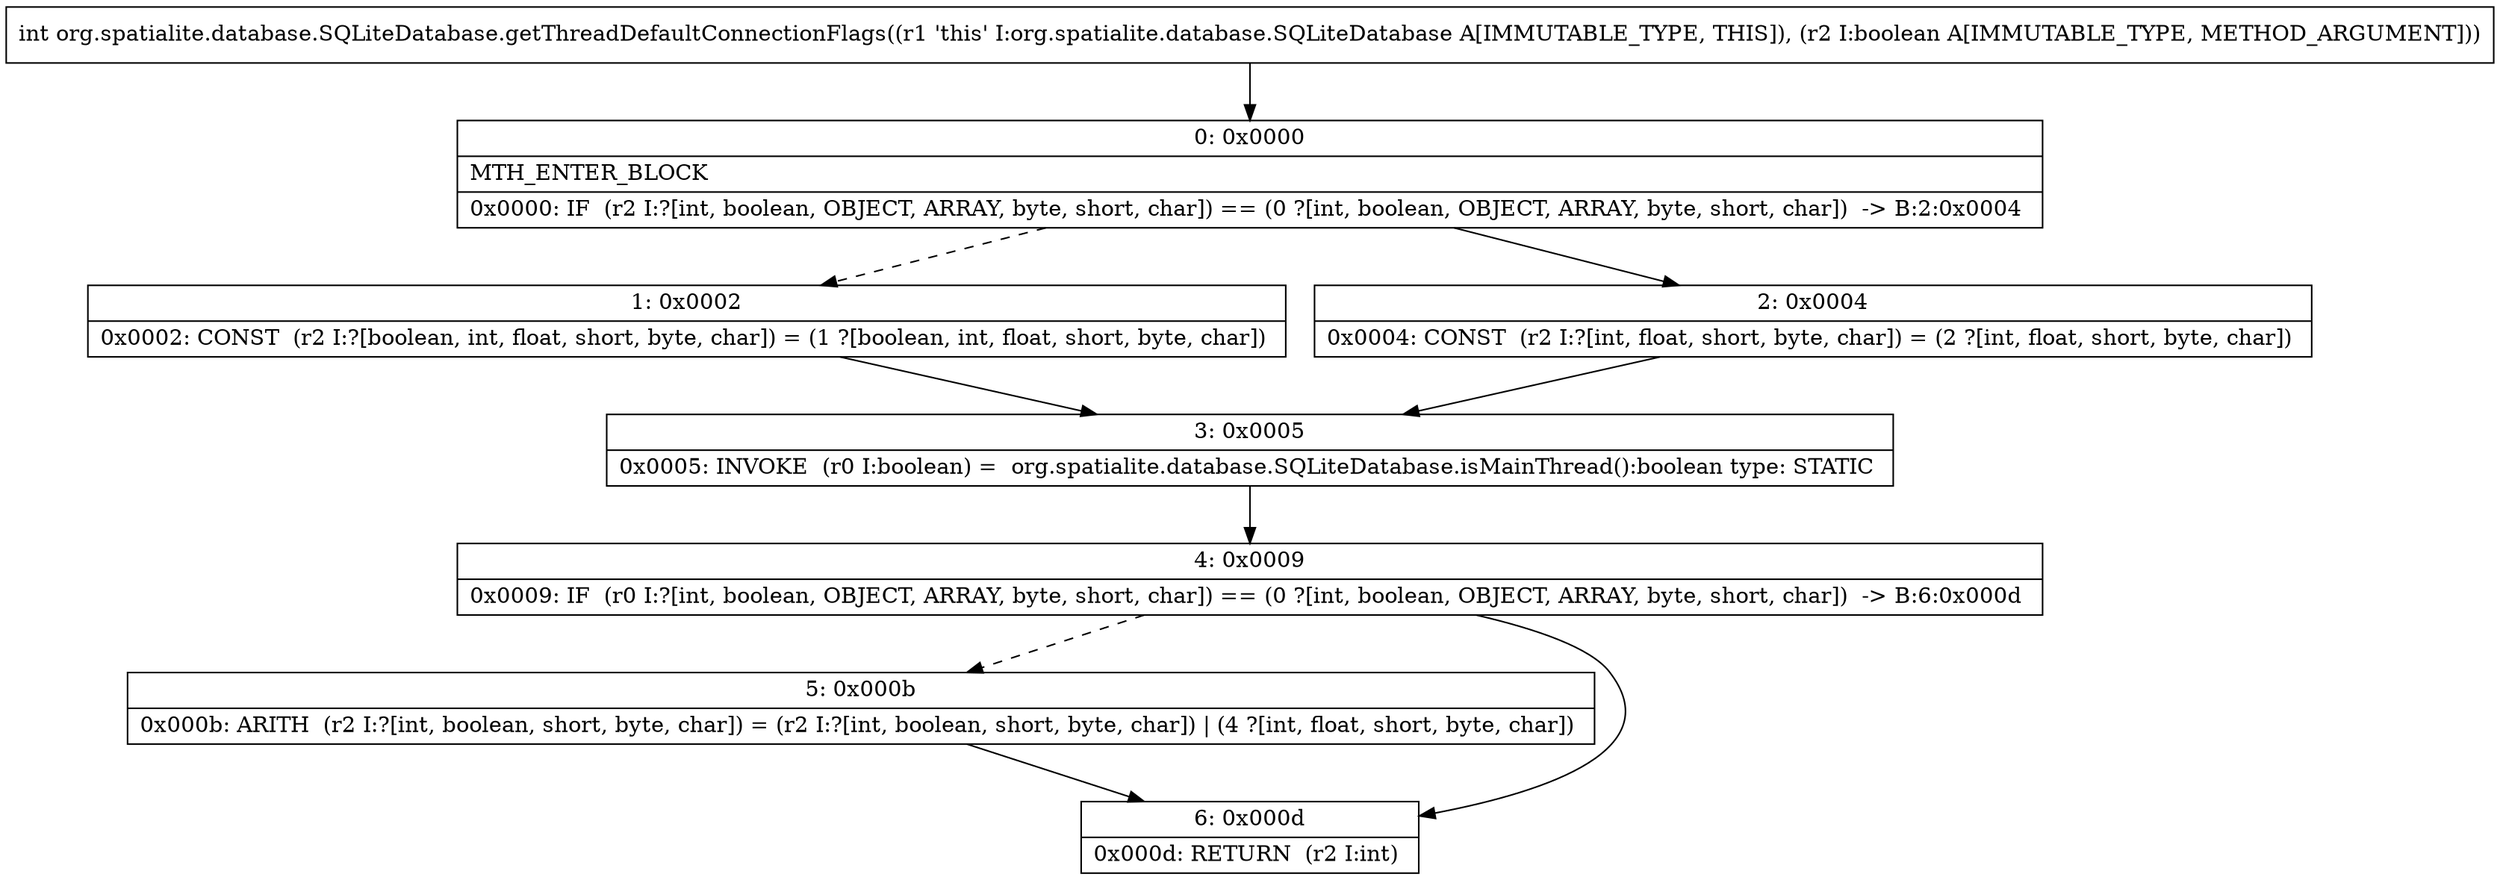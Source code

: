 digraph "CFG fororg.spatialite.database.SQLiteDatabase.getThreadDefaultConnectionFlags(Z)I" {
Node_0 [shape=record,label="{0\:\ 0x0000|MTH_ENTER_BLOCK\l|0x0000: IF  (r2 I:?[int, boolean, OBJECT, ARRAY, byte, short, char]) == (0 ?[int, boolean, OBJECT, ARRAY, byte, short, char])  \-\> B:2:0x0004 \l}"];
Node_1 [shape=record,label="{1\:\ 0x0002|0x0002: CONST  (r2 I:?[boolean, int, float, short, byte, char]) = (1 ?[boolean, int, float, short, byte, char]) \l}"];
Node_2 [shape=record,label="{2\:\ 0x0004|0x0004: CONST  (r2 I:?[int, float, short, byte, char]) = (2 ?[int, float, short, byte, char]) \l}"];
Node_3 [shape=record,label="{3\:\ 0x0005|0x0005: INVOKE  (r0 I:boolean) =  org.spatialite.database.SQLiteDatabase.isMainThread():boolean type: STATIC \l}"];
Node_4 [shape=record,label="{4\:\ 0x0009|0x0009: IF  (r0 I:?[int, boolean, OBJECT, ARRAY, byte, short, char]) == (0 ?[int, boolean, OBJECT, ARRAY, byte, short, char])  \-\> B:6:0x000d \l}"];
Node_5 [shape=record,label="{5\:\ 0x000b|0x000b: ARITH  (r2 I:?[int, boolean, short, byte, char]) = (r2 I:?[int, boolean, short, byte, char]) \| (4 ?[int, float, short, byte, char]) \l}"];
Node_6 [shape=record,label="{6\:\ 0x000d|0x000d: RETURN  (r2 I:int) \l}"];
MethodNode[shape=record,label="{int org.spatialite.database.SQLiteDatabase.getThreadDefaultConnectionFlags((r1 'this' I:org.spatialite.database.SQLiteDatabase A[IMMUTABLE_TYPE, THIS]), (r2 I:boolean A[IMMUTABLE_TYPE, METHOD_ARGUMENT])) }"];
MethodNode -> Node_0;
Node_0 -> Node_1[style=dashed];
Node_0 -> Node_2;
Node_1 -> Node_3;
Node_2 -> Node_3;
Node_3 -> Node_4;
Node_4 -> Node_5[style=dashed];
Node_4 -> Node_6;
Node_5 -> Node_6;
}

